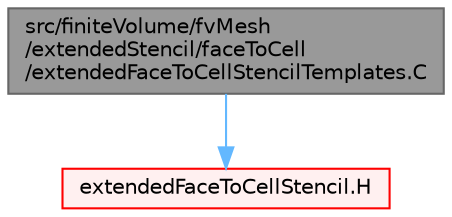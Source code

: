 digraph "src/finiteVolume/fvMesh/extendedStencil/faceToCell/extendedFaceToCellStencilTemplates.C"
{
 // LATEX_PDF_SIZE
  bgcolor="transparent";
  edge [fontname=Helvetica,fontsize=10,labelfontname=Helvetica,labelfontsize=10];
  node [fontname=Helvetica,fontsize=10,shape=box,height=0.2,width=0.4];
  Node1 [id="Node000001",label="src/finiteVolume/fvMesh\l/extendedStencil/faceToCell\l/extendedFaceToCellStencilTemplates.C",height=0.2,width=0.4,color="gray40", fillcolor="grey60", style="filled", fontcolor="black",tooltip=" "];
  Node1 -> Node2 [id="edge1_Node000001_Node000002",color="steelblue1",style="solid",tooltip=" "];
  Node2 [id="Node000002",label="extendedFaceToCellStencil.H",height=0.2,width=0.4,color="red", fillcolor="#FFF0F0", style="filled",URL="$extendedFaceToCellStencil_8H.html",tooltip=" "];
}
